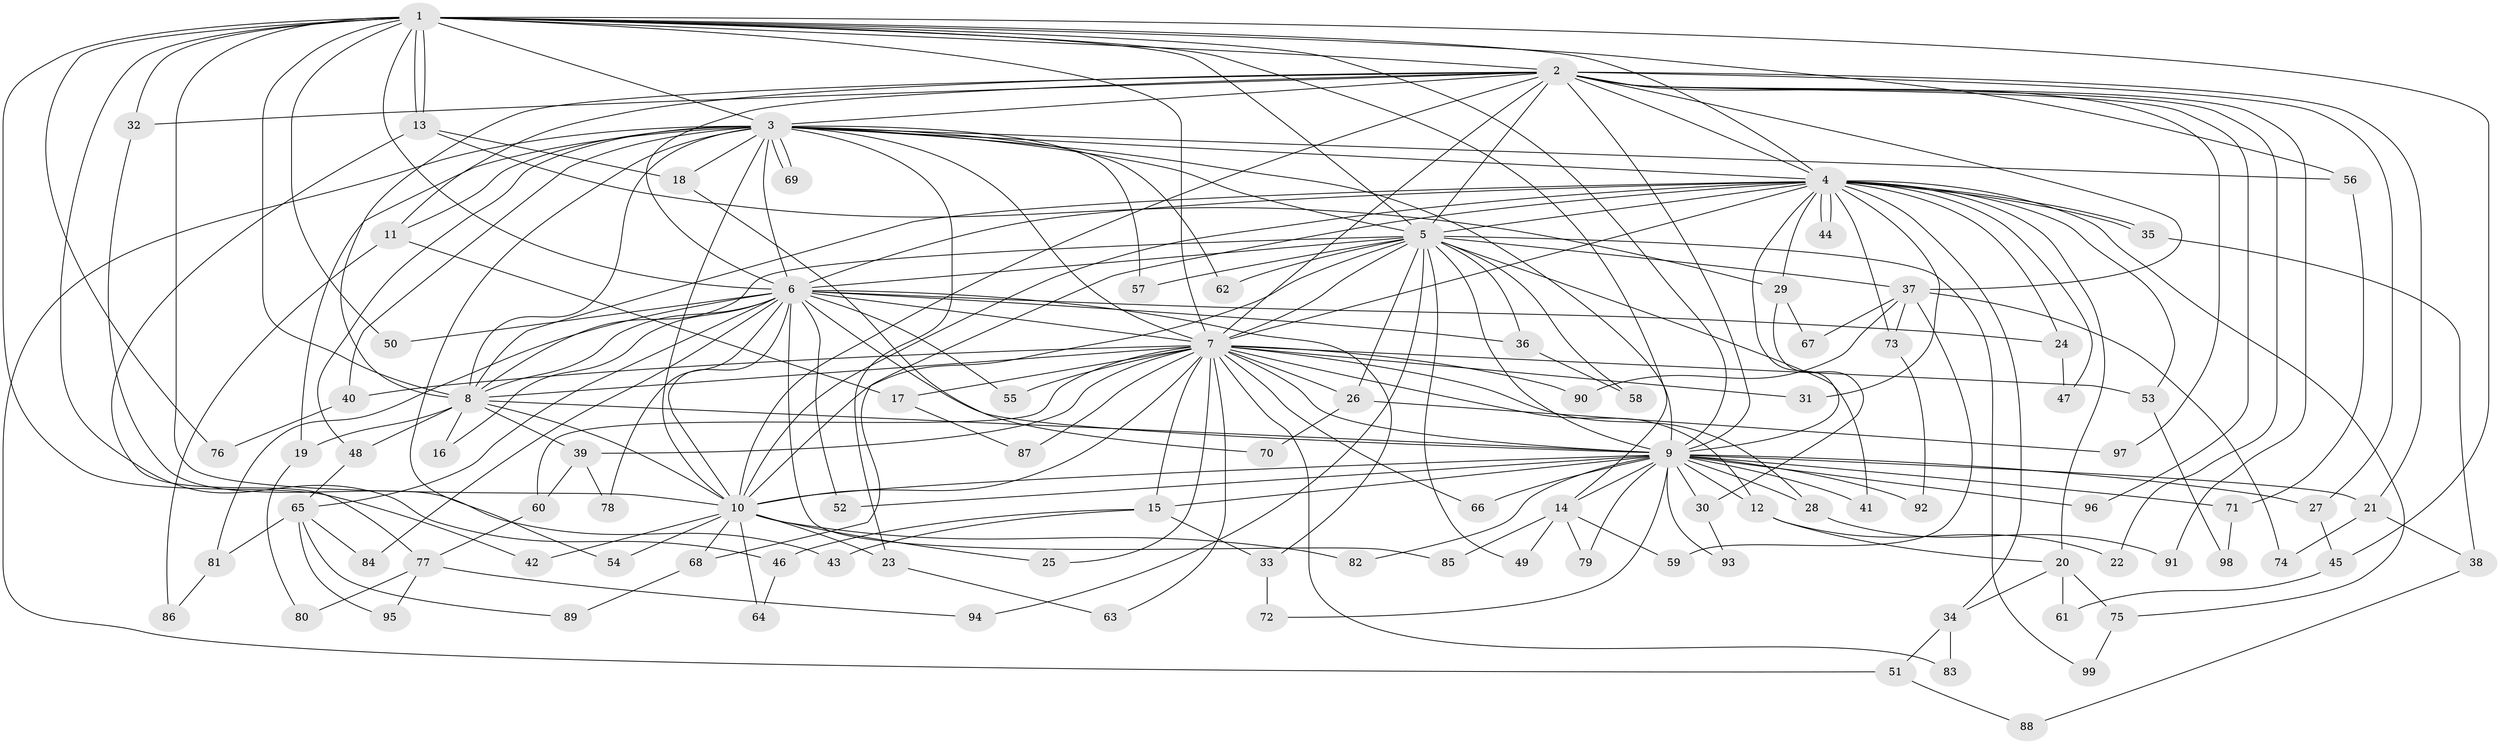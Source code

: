 // Generated by graph-tools (version 1.1) at 2025/43/03/09/25 04:43:20]
// undirected, 99 vertices, 223 edges
graph export_dot {
graph [start="1"]
  node [color=gray90,style=filled];
  1;
  2;
  3;
  4;
  5;
  6;
  7;
  8;
  9;
  10;
  11;
  12;
  13;
  14;
  15;
  16;
  17;
  18;
  19;
  20;
  21;
  22;
  23;
  24;
  25;
  26;
  27;
  28;
  29;
  30;
  31;
  32;
  33;
  34;
  35;
  36;
  37;
  38;
  39;
  40;
  41;
  42;
  43;
  44;
  45;
  46;
  47;
  48;
  49;
  50;
  51;
  52;
  53;
  54;
  55;
  56;
  57;
  58;
  59;
  60;
  61;
  62;
  63;
  64;
  65;
  66;
  67;
  68;
  69;
  70;
  71;
  72;
  73;
  74;
  75;
  76;
  77;
  78;
  79;
  80;
  81;
  82;
  83;
  84;
  85;
  86;
  87;
  88;
  89;
  90;
  91;
  92;
  93;
  94;
  95;
  96;
  97;
  98;
  99;
  1 -- 2;
  1 -- 3;
  1 -- 4;
  1 -- 5;
  1 -- 6;
  1 -- 7;
  1 -- 8;
  1 -- 9;
  1 -- 10;
  1 -- 13;
  1 -- 13;
  1 -- 14;
  1 -- 32;
  1 -- 42;
  1 -- 45;
  1 -- 46;
  1 -- 50;
  1 -- 56;
  1 -- 76;
  2 -- 3;
  2 -- 4;
  2 -- 5;
  2 -- 6;
  2 -- 7;
  2 -- 8;
  2 -- 9;
  2 -- 10;
  2 -- 11;
  2 -- 21;
  2 -- 22;
  2 -- 27;
  2 -- 32;
  2 -- 37;
  2 -- 91;
  2 -- 96;
  2 -- 97;
  3 -- 4;
  3 -- 5;
  3 -- 6;
  3 -- 7;
  3 -- 8;
  3 -- 9;
  3 -- 10;
  3 -- 11;
  3 -- 18;
  3 -- 19;
  3 -- 23;
  3 -- 40;
  3 -- 48;
  3 -- 51;
  3 -- 54;
  3 -- 56;
  3 -- 57;
  3 -- 62;
  3 -- 69;
  3 -- 69;
  4 -- 5;
  4 -- 6;
  4 -- 7;
  4 -- 8;
  4 -- 9;
  4 -- 10;
  4 -- 20;
  4 -- 24;
  4 -- 29;
  4 -- 31;
  4 -- 34;
  4 -- 35;
  4 -- 35;
  4 -- 44;
  4 -- 44;
  4 -- 47;
  4 -- 53;
  4 -- 68;
  4 -- 73;
  4 -- 75;
  5 -- 6;
  5 -- 7;
  5 -- 8;
  5 -- 9;
  5 -- 10;
  5 -- 26;
  5 -- 36;
  5 -- 37;
  5 -- 41;
  5 -- 49;
  5 -- 57;
  5 -- 58;
  5 -- 62;
  5 -- 94;
  5 -- 99;
  6 -- 7;
  6 -- 8;
  6 -- 9;
  6 -- 10;
  6 -- 16;
  6 -- 24;
  6 -- 33;
  6 -- 36;
  6 -- 50;
  6 -- 52;
  6 -- 55;
  6 -- 65;
  6 -- 78;
  6 -- 81;
  6 -- 84;
  6 -- 85;
  7 -- 8;
  7 -- 9;
  7 -- 10;
  7 -- 12;
  7 -- 15;
  7 -- 17;
  7 -- 25;
  7 -- 26;
  7 -- 28;
  7 -- 31;
  7 -- 39;
  7 -- 40;
  7 -- 53;
  7 -- 55;
  7 -- 60;
  7 -- 63;
  7 -- 66;
  7 -- 83;
  7 -- 87;
  7 -- 90;
  8 -- 9;
  8 -- 10;
  8 -- 16;
  8 -- 19;
  8 -- 39;
  8 -- 48;
  9 -- 10;
  9 -- 12;
  9 -- 14;
  9 -- 15;
  9 -- 21;
  9 -- 27;
  9 -- 28;
  9 -- 30;
  9 -- 41;
  9 -- 52;
  9 -- 66;
  9 -- 71;
  9 -- 72;
  9 -- 79;
  9 -- 82;
  9 -- 92;
  9 -- 93;
  9 -- 96;
  10 -- 23;
  10 -- 25;
  10 -- 42;
  10 -- 54;
  10 -- 64;
  10 -- 68;
  10 -- 82;
  11 -- 17;
  11 -- 86;
  12 -- 20;
  12 -- 22;
  13 -- 18;
  13 -- 29;
  13 -- 77;
  14 -- 49;
  14 -- 59;
  14 -- 79;
  14 -- 85;
  15 -- 33;
  15 -- 43;
  15 -- 46;
  17 -- 87;
  18 -- 70;
  19 -- 80;
  20 -- 34;
  20 -- 61;
  20 -- 75;
  21 -- 38;
  21 -- 74;
  23 -- 63;
  24 -- 47;
  26 -- 70;
  26 -- 97;
  27 -- 45;
  28 -- 91;
  29 -- 30;
  29 -- 67;
  30 -- 93;
  32 -- 43;
  33 -- 72;
  34 -- 51;
  34 -- 83;
  35 -- 38;
  36 -- 58;
  37 -- 59;
  37 -- 67;
  37 -- 73;
  37 -- 74;
  37 -- 90;
  38 -- 88;
  39 -- 60;
  39 -- 78;
  40 -- 76;
  45 -- 61;
  46 -- 64;
  48 -- 65;
  51 -- 88;
  53 -- 98;
  56 -- 71;
  60 -- 77;
  65 -- 81;
  65 -- 84;
  65 -- 89;
  65 -- 95;
  68 -- 89;
  71 -- 98;
  73 -- 92;
  75 -- 99;
  77 -- 80;
  77 -- 94;
  77 -- 95;
  81 -- 86;
}

